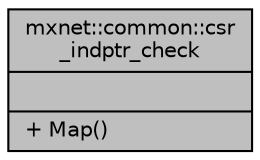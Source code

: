digraph "mxnet::common::csr_indptr_check"
{
 // LATEX_PDF_SIZE
  edge [fontname="Helvetica",fontsize="10",labelfontname="Helvetica",labelfontsize="10"];
  node [fontname="Helvetica",fontsize="10",shape=record];
  Node1 [label="{mxnet::common::csr\l_indptr_check\n||+ Map()\l}",height=0.2,width=0.4,color="black", fillcolor="grey75", style="filled", fontcolor="black",tooltip="IndPtr should be non-negative, in non-decreasing order, start with 0 and end with value equal with si..."];
}
